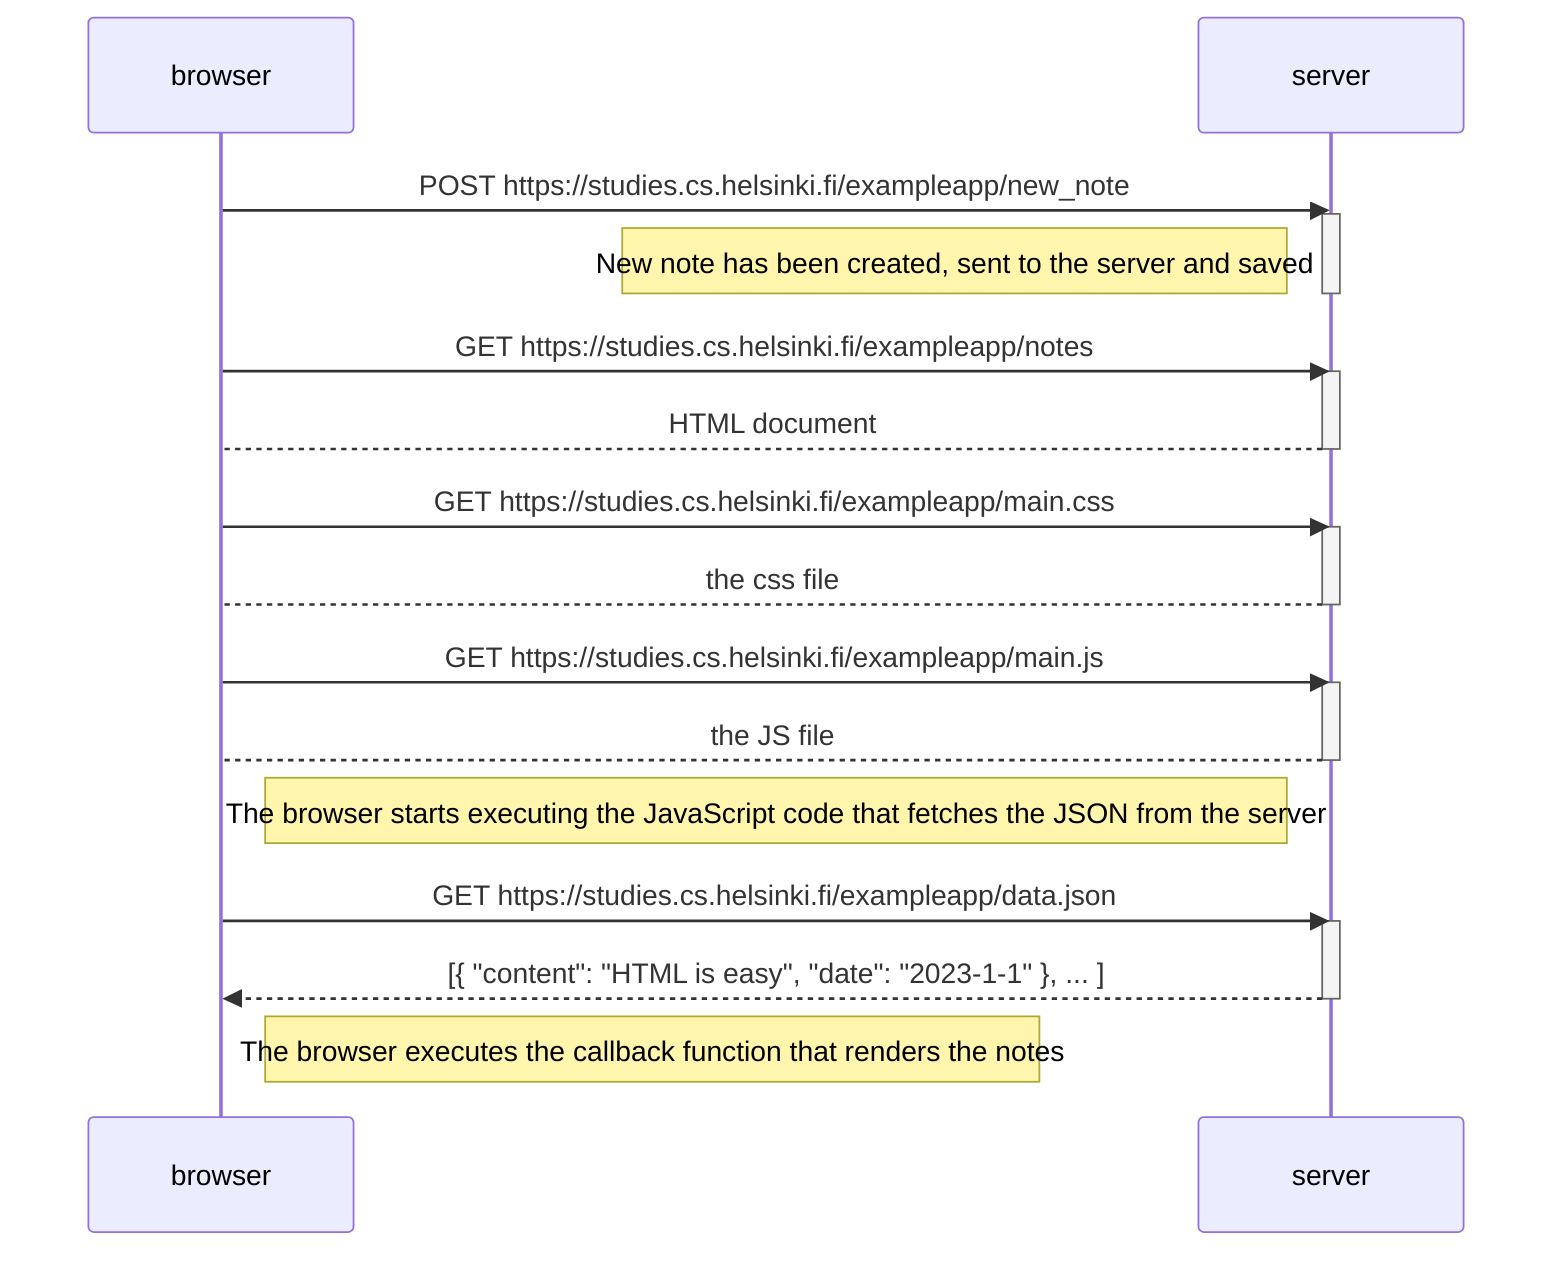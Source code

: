 sequenceDiagram
    participant browser
    participant server

    browser->>server: POST https://studies.cs.helsinki.fi/exampleapp/new_note
    activate server
    Note left of server: New note has been created, sent to the server and saved
    deactivate server

    browser->>server: GET https://studies.cs.helsinki.fi/exampleapp/notes
    activate server
    server-->browser: HTML document
    deactivate server

    browser->>server: GET https://studies.cs.helsinki.fi/exampleapp/main.css
    activate server
    server-->browser: the css file
    deactivate server

    browser->>server: GET https://studies.cs.helsinki.fi/exampleapp/main.js
    activate server
    server-->browser: the JS file
    deactivate server

    Note right of browser: The browser starts executing the JavaScript code that fetches the JSON from the server

    browser->>server: GET https://studies.cs.helsinki.fi/exampleapp/data.json
    activate server
    server-->>browser: [{ "content": "HTML is easy", "date": "2023-1-1" }, ... ]
    deactivate server

    Note right of browser: The browser executes the callback function that renders the notes